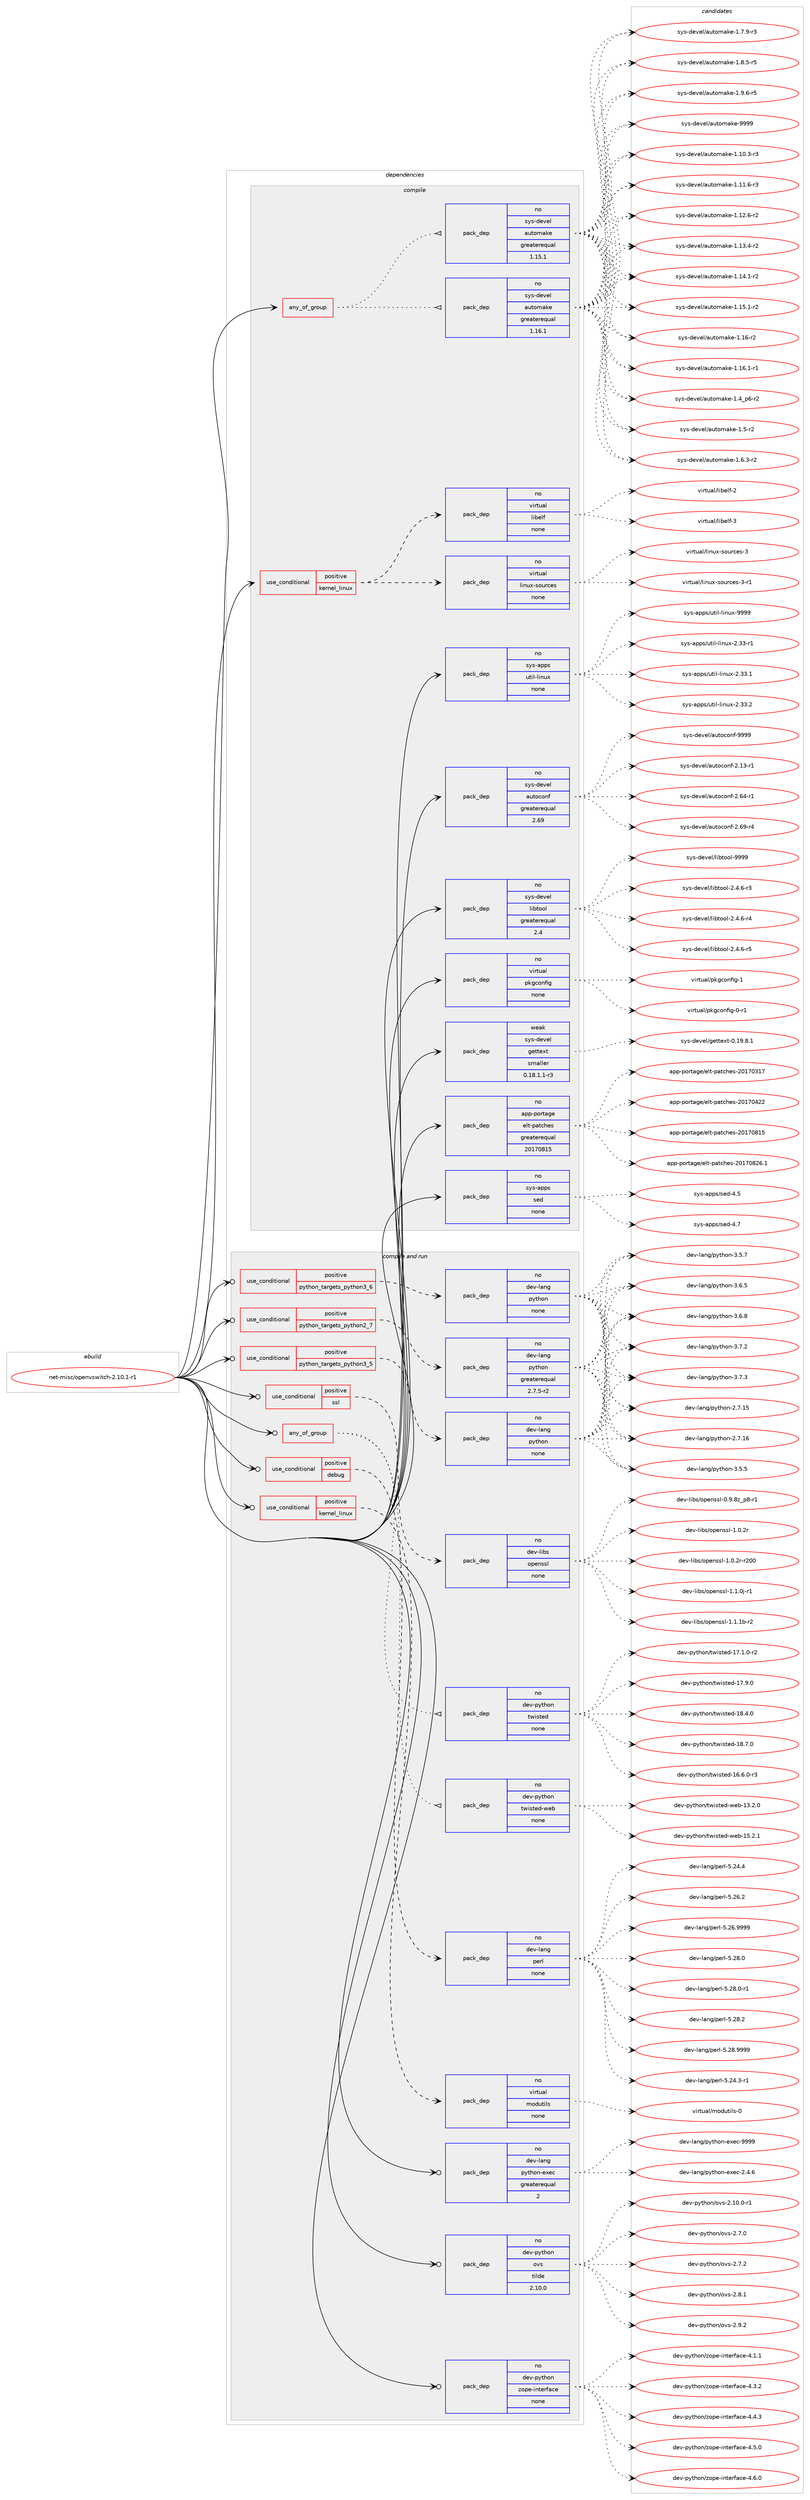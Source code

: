 digraph prolog {

# *************
# Graph options
# *************

newrank=true;
concentrate=true;
compound=true;
graph [rankdir=LR,fontname=Helvetica,fontsize=10,ranksep=1.5];#, ranksep=2.5, nodesep=0.2];
edge  [arrowhead=vee];
node  [fontname=Helvetica,fontsize=10];

# **********
# The ebuild
# **********

subgraph cluster_leftcol {
color=gray;
rank=same;
label=<<i>ebuild</i>>;
id [label="net-misc/openvswitch-2.10.1-r1", color=red, width=4, href="../net-misc/openvswitch-2.10.1-r1.svg"];
}

# ****************
# The dependencies
# ****************

subgraph cluster_midcol {
color=gray;
label=<<i>dependencies</i>>;
subgraph cluster_compile {
fillcolor="#eeeeee";
style=filled;
label=<<i>compile</i>>;
subgraph any38 {
dependency3304 [label=<<TABLE BORDER="0" CELLBORDER="1" CELLSPACING="0" CELLPADDING="4"><TR><TD CELLPADDING="10">any_of_group</TD></TR></TABLE>>, shape=none, color=red];subgraph pack2478 {
dependency3305 [label=<<TABLE BORDER="0" CELLBORDER="1" CELLSPACING="0" CELLPADDING="4" WIDTH="220"><TR><TD ROWSPAN="6" CELLPADDING="30">pack_dep</TD></TR><TR><TD WIDTH="110">no</TD></TR><TR><TD>sys-devel</TD></TR><TR><TD>automake</TD></TR><TR><TD>greaterequal</TD></TR><TR><TD>1.16.1</TD></TR></TABLE>>, shape=none, color=blue];
}
dependency3304:e -> dependency3305:w [weight=20,style="dotted",arrowhead="oinv"];
subgraph pack2479 {
dependency3306 [label=<<TABLE BORDER="0" CELLBORDER="1" CELLSPACING="0" CELLPADDING="4" WIDTH="220"><TR><TD ROWSPAN="6" CELLPADDING="30">pack_dep</TD></TR><TR><TD WIDTH="110">no</TD></TR><TR><TD>sys-devel</TD></TR><TR><TD>automake</TD></TR><TR><TD>greaterequal</TD></TR><TR><TD>1.15.1</TD></TR></TABLE>>, shape=none, color=blue];
}
dependency3304:e -> dependency3306:w [weight=20,style="dotted",arrowhead="oinv"];
}
id:e -> dependency3304:w [weight=20,style="solid",arrowhead="vee"];
subgraph cond783 {
dependency3307 [label=<<TABLE BORDER="0" CELLBORDER="1" CELLSPACING="0" CELLPADDING="4"><TR><TD ROWSPAN="3" CELLPADDING="10">use_conditional</TD></TR><TR><TD>positive</TD></TR><TR><TD>kernel_linux</TD></TR></TABLE>>, shape=none, color=red];
subgraph pack2480 {
dependency3308 [label=<<TABLE BORDER="0" CELLBORDER="1" CELLSPACING="0" CELLPADDING="4" WIDTH="220"><TR><TD ROWSPAN="6" CELLPADDING="30">pack_dep</TD></TR><TR><TD WIDTH="110">no</TD></TR><TR><TD>virtual</TD></TR><TR><TD>linux-sources</TD></TR><TR><TD>none</TD></TR><TR><TD></TD></TR></TABLE>>, shape=none, color=blue];
}
dependency3307:e -> dependency3308:w [weight=20,style="dashed",arrowhead="vee"];
subgraph pack2481 {
dependency3309 [label=<<TABLE BORDER="0" CELLBORDER="1" CELLSPACING="0" CELLPADDING="4" WIDTH="220"><TR><TD ROWSPAN="6" CELLPADDING="30">pack_dep</TD></TR><TR><TD WIDTH="110">no</TD></TR><TR><TD>virtual</TD></TR><TR><TD>libelf</TD></TR><TR><TD>none</TD></TR><TR><TD></TD></TR></TABLE>>, shape=none, color=blue];
}
dependency3307:e -> dependency3309:w [weight=20,style="dashed",arrowhead="vee"];
}
id:e -> dependency3307:w [weight=20,style="solid",arrowhead="vee"];
subgraph pack2482 {
dependency3310 [label=<<TABLE BORDER="0" CELLBORDER="1" CELLSPACING="0" CELLPADDING="4" WIDTH="220"><TR><TD ROWSPAN="6" CELLPADDING="30">pack_dep</TD></TR><TR><TD WIDTH="110">no</TD></TR><TR><TD>app-portage</TD></TR><TR><TD>elt-patches</TD></TR><TR><TD>greaterequal</TD></TR><TR><TD>20170815</TD></TR></TABLE>>, shape=none, color=blue];
}
id:e -> dependency3310:w [weight=20,style="solid",arrowhead="vee"];
subgraph pack2483 {
dependency3311 [label=<<TABLE BORDER="0" CELLBORDER="1" CELLSPACING="0" CELLPADDING="4" WIDTH="220"><TR><TD ROWSPAN="6" CELLPADDING="30">pack_dep</TD></TR><TR><TD WIDTH="110">no</TD></TR><TR><TD>sys-apps</TD></TR><TR><TD>sed</TD></TR><TR><TD>none</TD></TR><TR><TD></TD></TR></TABLE>>, shape=none, color=blue];
}
id:e -> dependency3311:w [weight=20,style="solid",arrowhead="vee"];
subgraph pack2484 {
dependency3312 [label=<<TABLE BORDER="0" CELLBORDER="1" CELLSPACING="0" CELLPADDING="4" WIDTH="220"><TR><TD ROWSPAN="6" CELLPADDING="30">pack_dep</TD></TR><TR><TD WIDTH="110">no</TD></TR><TR><TD>sys-apps</TD></TR><TR><TD>util-linux</TD></TR><TR><TD>none</TD></TR><TR><TD></TD></TR></TABLE>>, shape=none, color=blue];
}
id:e -> dependency3312:w [weight=20,style="solid",arrowhead="vee"];
subgraph pack2485 {
dependency3313 [label=<<TABLE BORDER="0" CELLBORDER="1" CELLSPACING="0" CELLPADDING="4" WIDTH="220"><TR><TD ROWSPAN="6" CELLPADDING="30">pack_dep</TD></TR><TR><TD WIDTH="110">no</TD></TR><TR><TD>sys-devel</TD></TR><TR><TD>autoconf</TD></TR><TR><TD>greaterequal</TD></TR><TR><TD>2.69</TD></TR></TABLE>>, shape=none, color=blue];
}
id:e -> dependency3313:w [weight=20,style="solid",arrowhead="vee"];
subgraph pack2486 {
dependency3314 [label=<<TABLE BORDER="0" CELLBORDER="1" CELLSPACING="0" CELLPADDING="4" WIDTH="220"><TR><TD ROWSPAN="6" CELLPADDING="30">pack_dep</TD></TR><TR><TD WIDTH="110">no</TD></TR><TR><TD>sys-devel</TD></TR><TR><TD>libtool</TD></TR><TR><TD>greaterequal</TD></TR><TR><TD>2.4</TD></TR></TABLE>>, shape=none, color=blue];
}
id:e -> dependency3314:w [weight=20,style="solid",arrowhead="vee"];
subgraph pack2487 {
dependency3315 [label=<<TABLE BORDER="0" CELLBORDER="1" CELLSPACING="0" CELLPADDING="4" WIDTH="220"><TR><TD ROWSPAN="6" CELLPADDING="30">pack_dep</TD></TR><TR><TD WIDTH="110">no</TD></TR><TR><TD>virtual</TD></TR><TR><TD>pkgconfig</TD></TR><TR><TD>none</TD></TR><TR><TD></TD></TR></TABLE>>, shape=none, color=blue];
}
id:e -> dependency3315:w [weight=20,style="solid",arrowhead="vee"];
subgraph pack2488 {
dependency3316 [label=<<TABLE BORDER="0" CELLBORDER="1" CELLSPACING="0" CELLPADDING="4" WIDTH="220"><TR><TD ROWSPAN="6" CELLPADDING="30">pack_dep</TD></TR><TR><TD WIDTH="110">weak</TD></TR><TR><TD>sys-devel</TD></TR><TR><TD>gettext</TD></TR><TR><TD>smaller</TD></TR><TR><TD>0.18.1.1-r3</TD></TR></TABLE>>, shape=none, color=blue];
}
id:e -> dependency3316:w [weight=20,style="solid",arrowhead="vee"];
}
subgraph cluster_compileandrun {
fillcolor="#eeeeee";
style=filled;
label=<<i>compile and run</i>>;
subgraph any39 {
dependency3317 [label=<<TABLE BORDER="0" CELLBORDER="1" CELLSPACING="0" CELLPADDING="4"><TR><TD CELLPADDING="10">any_of_group</TD></TR></TABLE>>, shape=none, color=red];subgraph pack2489 {
dependency3318 [label=<<TABLE BORDER="0" CELLBORDER="1" CELLSPACING="0" CELLPADDING="4" WIDTH="220"><TR><TD ROWSPAN="6" CELLPADDING="30">pack_dep</TD></TR><TR><TD WIDTH="110">no</TD></TR><TR><TD>dev-python</TD></TR><TR><TD>twisted</TD></TR><TR><TD>none</TD></TR><TR><TD></TD></TR></TABLE>>, shape=none, color=blue];
}
dependency3317:e -> dependency3318:w [weight=20,style="dotted",arrowhead="oinv"];
subgraph pack2490 {
dependency3319 [label=<<TABLE BORDER="0" CELLBORDER="1" CELLSPACING="0" CELLPADDING="4" WIDTH="220"><TR><TD ROWSPAN="6" CELLPADDING="30">pack_dep</TD></TR><TR><TD WIDTH="110">no</TD></TR><TR><TD>dev-python</TD></TR><TR><TD>twisted-web</TD></TR><TR><TD>none</TD></TR><TR><TD></TD></TR></TABLE>>, shape=none, color=blue];
}
dependency3317:e -> dependency3319:w [weight=20,style="dotted",arrowhead="oinv"];
}
id:e -> dependency3317:w [weight=20,style="solid",arrowhead="odotvee"];
subgraph cond784 {
dependency3320 [label=<<TABLE BORDER="0" CELLBORDER="1" CELLSPACING="0" CELLPADDING="4"><TR><TD ROWSPAN="3" CELLPADDING="10">use_conditional</TD></TR><TR><TD>positive</TD></TR><TR><TD>debug</TD></TR></TABLE>>, shape=none, color=red];
subgraph pack2491 {
dependency3321 [label=<<TABLE BORDER="0" CELLBORDER="1" CELLSPACING="0" CELLPADDING="4" WIDTH="220"><TR><TD ROWSPAN="6" CELLPADDING="30">pack_dep</TD></TR><TR><TD WIDTH="110">no</TD></TR><TR><TD>dev-lang</TD></TR><TR><TD>perl</TD></TR><TR><TD>none</TD></TR><TR><TD></TD></TR></TABLE>>, shape=none, color=blue];
}
dependency3320:e -> dependency3321:w [weight=20,style="dashed",arrowhead="vee"];
}
id:e -> dependency3320:w [weight=20,style="solid",arrowhead="odotvee"];
subgraph cond785 {
dependency3322 [label=<<TABLE BORDER="0" CELLBORDER="1" CELLSPACING="0" CELLPADDING="4"><TR><TD ROWSPAN="3" CELLPADDING="10">use_conditional</TD></TR><TR><TD>positive</TD></TR><TR><TD>kernel_linux</TD></TR></TABLE>>, shape=none, color=red];
subgraph pack2492 {
dependency3323 [label=<<TABLE BORDER="0" CELLBORDER="1" CELLSPACING="0" CELLPADDING="4" WIDTH="220"><TR><TD ROWSPAN="6" CELLPADDING="30">pack_dep</TD></TR><TR><TD WIDTH="110">no</TD></TR><TR><TD>virtual</TD></TR><TR><TD>modutils</TD></TR><TR><TD>none</TD></TR><TR><TD></TD></TR></TABLE>>, shape=none, color=blue];
}
dependency3322:e -> dependency3323:w [weight=20,style="dashed",arrowhead="vee"];
}
id:e -> dependency3322:w [weight=20,style="solid",arrowhead="odotvee"];
subgraph cond786 {
dependency3324 [label=<<TABLE BORDER="0" CELLBORDER="1" CELLSPACING="0" CELLPADDING="4"><TR><TD ROWSPAN="3" CELLPADDING="10">use_conditional</TD></TR><TR><TD>positive</TD></TR><TR><TD>python_targets_python2_7</TD></TR></TABLE>>, shape=none, color=red];
subgraph pack2493 {
dependency3325 [label=<<TABLE BORDER="0" CELLBORDER="1" CELLSPACING="0" CELLPADDING="4" WIDTH="220"><TR><TD ROWSPAN="6" CELLPADDING="30">pack_dep</TD></TR><TR><TD WIDTH="110">no</TD></TR><TR><TD>dev-lang</TD></TR><TR><TD>python</TD></TR><TR><TD>greaterequal</TD></TR><TR><TD>2.7.5-r2</TD></TR></TABLE>>, shape=none, color=blue];
}
dependency3324:e -> dependency3325:w [weight=20,style="dashed",arrowhead="vee"];
}
id:e -> dependency3324:w [weight=20,style="solid",arrowhead="odotvee"];
subgraph cond787 {
dependency3326 [label=<<TABLE BORDER="0" CELLBORDER="1" CELLSPACING="0" CELLPADDING="4"><TR><TD ROWSPAN="3" CELLPADDING="10">use_conditional</TD></TR><TR><TD>positive</TD></TR><TR><TD>python_targets_python3_5</TD></TR></TABLE>>, shape=none, color=red];
subgraph pack2494 {
dependency3327 [label=<<TABLE BORDER="0" CELLBORDER="1" CELLSPACING="0" CELLPADDING="4" WIDTH="220"><TR><TD ROWSPAN="6" CELLPADDING="30">pack_dep</TD></TR><TR><TD WIDTH="110">no</TD></TR><TR><TD>dev-lang</TD></TR><TR><TD>python</TD></TR><TR><TD>none</TD></TR><TR><TD></TD></TR></TABLE>>, shape=none, color=blue];
}
dependency3326:e -> dependency3327:w [weight=20,style="dashed",arrowhead="vee"];
}
id:e -> dependency3326:w [weight=20,style="solid",arrowhead="odotvee"];
subgraph cond788 {
dependency3328 [label=<<TABLE BORDER="0" CELLBORDER="1" CELLSPACING="0" CELLPADDING="4"><TR><TD ROWSPAN="3" CELLPADDING="10">use_conditional</TD></TR><TR><TD>positive</TD></TR><TR><TD>python_targets_python3_6</TD></TR></TABLE>>, shape=none, color=red];
subgraph pack2495 {
dependency3329 [label=<<TABLE BORDER="0" CELLBORDER="1" CELLSPACING="0" CELLPADDING="4" WIDTH="220"><TR><TD ROWSPAN="6" CELLPADDING="30">pack_dep</TD></TR><TR><TD WIDTH="110">no</TD></TR><TR><TD>dev-lang</TD></TR><TR><TD>python</TD></TR><TR><TD>none</TD></TR><TR><TD></TD></TR></TABLE>>, shape=none, color=blue];
}
dependency3328:e -> dependency3329:w [weight=20,style="dashed",arrowhead="vee"];
}
id:e -> dependency3328:w [weight=20,style="solid",arrowhead="odotvee"];
subgraph cond789 {
dependency3330 [label=<<TABLE BORDER="0" CELLBORDER="1" CELLSPACING="0" CELLPADDING="4"><TR><TD ROWSPAN="3" CELLPADDING="10">use_conditional</TD></TR><TR><TD>positive</TD></TR><TR><TD>ssl</TD></TR></TABLE>>, shape=none, color=red];
subgraph pack2496 {
dependency3331 [label=<<TABLE BORDER="0" CELLBORDER="1" CELLSPACING="0" CELLPADDING="4" WIDTH="220"><TR><TD ROWSPAN="6" CELLPADDING="30">pack_dep</TD></TR><TR><TD WIDTH="110">no</TD></TR><TR><TD>dev-libs</TD></TR><TR><TD>openssl</TD></TR><TR><TD>none</TD></TR><TR><TD></TD></TR></TABLE>>, shape=none, color=blue];
}
dependency3330:e -> dependency3331:w [weight=20,style="dashed",arrowhead="vee"];
}
id:e -> dependency3330:w [weight=20,style="solid",arrowhead="odotvee"];
subgraph pack2497 {
dependency3332 [label=<<TABLE BORDER="0" CELLBORDER="1" CELLSPACING="0" CELLPADDING="4" WIDTH="220"><TR><TD ROWSPAN="6" CELLPADDING="30">pack_dep</TD></TR><TR><TD WIDTH="110">no</TD></TR><TR><TD>dev-lang</TD></TR><TR><TD>python-exec</TD></TR><TR><TD>greaterequal</TD></TR><TR><TD>2</TD></TR></TABLE>>, shape=none, color=blue];
}
id:e -> dependency3332:w [weight=20,style="solid",arrowhead="odotvee"];
subgraph pack2498 {
dependency3333 [label=<<TABLE BORDER="0" CELLBORDER="1" CELLSPACING="0" CELLPADDING="4" WIDTH="220"><TR><TD ROWSPAN="6" CELLPADDING="30">pack_dep</TD></TR><TR><TD WIDTH="110">no</TD></TR><TR><TD>dev-python</TD></TR><TR><TD>ovs</TD></TR><TR><TD>tilde</TD></TR><TR><TD>2.10.0</TD></TR></TABLE>>, shape=none, color=blue];
}
id:e -> dependency3333:w [weight=20,style="solid",arrowhead="odotvee"];
subgraph pack2499 {
dependency3334 [label=<<TABLE BORDER="0" CELLBORDER="1" CELLSPACING="0" CELLPADDING="4" WIDTH="220"><TR><TD ROWSPAN="6" CELLPADDING="30">pack_dep</TD></TR><TR><TD WIDTH="110">no</TD></TR><TR><TD>dev-python</TD></TR><TR><TD>zope-interface</TD></TR><TR><TD>none</TD></TR><TR><TD></TD></TR></TABLE>>, shape=none, color=blue];
}
id:e -> dependency3334:w [weight=20,style="solid",arrowhead="odotvee"];
}
subgraph cluster_run {
fillcolor="#eeeeee";
style=filled;
label=<<i>run</i>>;
}
}

# **************
# The candidates
# **************

subgraph cluster_choices {
rank=same;
color=gray;
label=<<i>candidates</i>>;

subgraph choice2478 {
color=black;
nodesep=1;
choice11512111545100101118101108479711711611110997107101454946494846514511451 [label="sys-devel/automake-1.10.3-r3", color=red, width=4,href="../sys-devel/automake-1.10.3-r3.svg"];
choice11512111545100101118101108479711711611110997107101454946494946544511451 [label="sys-devel/automake-1.11.6-r3", color=red, width=4,href="../sys-devel/automake-1.11.6-r3.svg"];
choice11512111545100101118101108479711711611110997107101454946495046544511450 [label="sys-devel/automake-1.12.6-r2", color=red, width=4,href="../sys-devel/automake-1.12.6-r2.svg"];
choice11512111545100101118101108479711711611110997107101454946495146524511450 [label="sys-devel/automake-1.13.4-r2", color=red, width=4,href="../sys-devel/automake-1.13.4-r2.svg"];
choice11512111545100101118101108479711711611110997107101454946495246494511450 [label="sys-devel/automake-1.14.1-r2", color=red, width=4,href="../sys-devel/automake-1.14.1-r2.svg"];
choice11512111545100101118101108479711711611110997107101454946495346494511450 [label="sys-devel/automake-1.15.1-r2", color=red, width=4,href="../sys-devel/automake-1.15.1-r2.svg"];
choice1151211154510010111810110847971171161111099710710145494649544511450 [label="sys-devel/automake-1.16-r2", color=red, width=4,href="../sys-devel/automake-1.16-r2.svg"];
choice11512111545100101118101108479711711611110997107101454946495446494511449 [label="sys-devel/automake-1.16.1-r1", color=red, width=4,href="../sys-devel/automake-1.16.1-r1.svg"];
choice115121115451001011181011084797117116111109971071014549465295112544511450 [label="sys-devel/automake-1.4_p6-r2", color=red, width=4,href="../sys-devel/automake-1.4_p6-r2.svg"];
choice11512111545100101118101108479711711611110997107101454946534511450 [label="sys-devel/automake-1.5-r2", color=red, width=4,href="../sys-devel/automake-1.5-r2.svg"];
choice115121115451001011181011084797117116111109971071014549465446514511450 [label="sys-devel/automake-1.6.3-r2", color=red, width=4,href="../sys-devel/automake-1.6.3-r2.svg"];
choice115121115451001011181011084797117116111109971071014549465546574511451 [label="sys-devel/automake-1.7.9-r3", color=red, width=4,href="../sys-devel/automake-1.7.9-r3.svg"];
choice115121115451001011181011084797117116111109971071014549465646534511453 [label="sys-devel/automake-1.8.5-r5", color=red, width=4,href="../sys-devel/automake-1.8.5-r5.svg"];
choice115121115451001011181011084797117116111109971071014549465746544511453 [label="sys-devel/automake-1.9.6-r5", color=red, width=4,href="../sys-devel/automake-1.9.6-r5.svg"];
choice115121115451001011181011084797117116111109971071014557575757 [label="sys-devel/automake-9999", color=red, width=4,href="../sys-devel/automake-9999.svg"];
dependency3305:e -> choice11512111545100101118101108479711711611110997107101454946494846514511451:w [style=dotted,weight="100"];
dependency3305:e -> choice11512111545100101118101108479711711611110997107101454946494946544511451:w [style=dotted,weight="100"];
dependency3305:e -> choice11512111545100101118101108479711711611110997107101454946495046544511450:w [style=dotted,weight="100"];
dependency3305:e -> choice11512111545100101118101108479711711611110997107101454946495146524511450:w [style=dotted,weight="100"];
dependency3305:e -> choice11512111545100101118101108479711711611110997107101454946495246494511450:w [style=dotted,weight="100"];
dependency3305:e -> choice11512111545100101118101108479711711611110997107101454946495346494511450:w [style=dotted,weight="100"];
dependency3305:e -> choice1151211154510010111810110847971171161111099710710145494649544511450:w [style=dotted,weight="100"];
dependency3305:e -> choice11512111545100101118101108479711711611110997107101454946495446494511449:w [style=dotted,weight="100"];
dependency3305:e -> choice115121115451001011181011084797117116111109971071014549465295112544511450:w [style=dotted,weight="100"];
dependency3305:e -> choice11512111545100101118101108479711711611110997107101454946534511450:w [style=dotted,weight="100"];
dependency3305:e -> choice115121115451001011181011084797117116111109971071014549465446514511450:w [style=dotted,weight="100"];
dependency3305:e -> choice115121115451001011181011084797117116111109971071014549465546574511451:w [style=dotted,weight="100"];
dependency3305:e -> choice115121115451001011181011084797117116111109971071014549465646534511453:w [style=dotted,weight="100"];
dependency3305:e -> choice115121115451001011181011084797117116111109971071014549465746544511453:w [style=dotted,weight="100"];
dependency3305:e -> choice115121115451001011181011084797117116111109971071014557575757:w [style=dotted,weight="100"];
}
subgraph choice2479 {
color=black;
nodesep=1;
choice11512111545100101118101108479711711611110997107101454946494846514511451 [label="sys-devel/automake-1.10.3-r3", color=red, width=4,href="../sys-devel/automake-1.10.3-r3.svg"];
choice11512111545100101118101108479711711611110997107101454946494946544511451 [label="sys-devel/automake-1.11.6-r3", color=red, width=4,href="../sys-devel/automake-1.11.6-r3.svg"];
choice11512111545100101118101108479711711611110997107101454946495046544511450 [label="sys-devel/automake-1.12.6-r2", color=red, width=4,href="../sys-devel/automake-1.12.6-r2.svg"];
choice11512111545100101118101108479711711611110997107101454946495146524511450 [label="sys-devel/automake-1.13.4-r2", color=red, width=4,href="../sys-devel/automake-1.13.4-r2.svg"];
choice11512111545100101118101108479711711611110997107101454946495246494511450 [label="sys-devel/automake-1.14.1-r2", color=red, width=4,href="../sys-devel/automake-1.14.1-r2.svg"];
choice11512111545100101118101108479711711611110997107101454946495346494511450 [label="sys-devel/automake-1.15.1-r2", color=red, width=4,href="../sys-devel/automake-1.15.1-r2.svg"];
choice1151211154510010111810110847971171161111099710710145494649544511450 [label="sys-devel/automake-1.16-r2", color=red, width=4,href="../sys-devel/automake-1.16-r2.svg"];
choice11512111545100101118101108479711711611110997107101454946495446494511449 [label="sys-devel/automake-1.16.1-r1", color=red, width=4,href="../sys-devel/automake-1.16.1-r1.svg"];
choice115121115451001011181011084797117116111109971071014549465295112544511450 [label="sys-devel/automake-1.4_p6-r2", color=red, width=4,href="../sys-devel/automake-1.4_p6-r2.svg"];
choice11512111545100101118101108479711711611110997107101454946534511450 [label="sys-devel/automake-1.5-r2", color=red, width=4,href="../sys-devel/automake-1.5-r2.svg"];
choice115121115451001011181011084797117116111109971071014549465446514511450 [label="sys-devel/automake-1.6.3-r2", color=red, width=4,href="../sys-devel/automake-1.6.3-r2.svg"];
choice115121115451001011181011084797117116111109971071014549465546574511451 [label="sys-devel/automake-1.7.9-r3", color=red, width=4,href="../sys-devel/automake-1.7.9-r3.svg"];
choice115121115451001011181011084797117116111109971071014549465646534511453 [label="sys-devel/automake-1.8.5-r5", color=red, width=4,href="../sys-devel/automake-1.8.5-r5.svg"];
choice115121115451001011181011084797117116111109971071014549465746544511453 [label="sys-devel/automake-1.9.6-r5", color=red, width=4,href="../sys-devel/automake-1.9.6-r5.svg"];
choice115121115451001011181011084797117116111109971071014557575757 [label="sys-devel/automake-9999", color=red, width=4,href="../sys-devel/automake-9999.svg"];
dependency3306:e -> choice11512111545100101118101108479711711611110997107101454946494846514511451:w [style=dotted,weight="100"];
dependency3306:e -> choice11512111545100101118101108479711711611110997107101454946494946544511451:w [style=dotted,weight="100"];
dependency3306:e -> choice11512111545100101118101108479711711611110997107101454946495046544511450:w [style=dotted,weight="100"];
dependency3306:e -> choice11512111545100101118101108479711711611110997107101454946495146524511450:w [style=dotted,weight="100"];
dependency3306:e -> choice11512111545100101118101108479711711611110997107101454946495246494511450:w [style=dotted,weight="100"];
dependency3306:e -> choice11512111545100101118101108479711711611110997107101454946495346494511450:w [style=dotted,weight="100"];
dependency3306:e -> choice1151211154510010111810110847971171161111099710710145494649544511450:w [style=dotted,weight="100"];
dependency3306:e -> choice11512111545100101118101108479711711611110997107101454946495446494511449:w [style=dotted,weight="100"];
dependency3306:e -> choice115121115451001011181011084797117116111109971071014549465295112544511450:w [style=dotted,weight="100"];
dependency3306:e -> choice11512111545100101118101108479711711611110997107101454946534511450:w [style=dotted,weight="100"];
dependency3306:e -> choice115121115451001011181011084797117116111109971071014549465446514511450:w [style=dotted,weight="100"];
dependency3306:e -> choice115121115451001011181011084797117116111109971071014549465546574511451:w [style=dotted,weight="100"];
dependency3306:e -> choice115121115451001011181011084797117116111109971071014549465646534511453:w [style=dotted,weight="100"];
dependency3306:e -> choice115121115451001011181011084797117116111109971071014549465746544511453:w [style=dotted,weight="100"];
dependency3306:e -> choice115121115451001011181011084797117116111109971071014557575757:w [style=dotted,weight="100"];
}
subgraph choice2480 {
color=black;
nodesep=1;
choice118105114116117971084710810511011712045115111117114991011154551 [label="virtual/linux-sources-3", color=red, width=4,href="../virtual/linux-sources-3.svg"];
choice1181051141161179710847108105110117120451151111171149910111545514511449 [label="virtual/linux-sources-3-r1", color=red, width=4,href="../virtual/linux-sources-3-r1.svg"];
dependency3308:e -> choice118105114116117971084710810511011712045115111117114991011154551:w [style=dotted,weight="100"];
dependency3308:e -> choice1181051141161179710847108105110117120451151111171149910111545514511449:w [style=dotted,weight="100"];
}
subgraph choice2481 {
color=black;
nodesep=1;
choice1181051141161179710847108105981011081024550 [label="virtual/libelf-2", color=red, width=4,href="../virtual/libelf-2.svg"];
choice1181051141161179710847108105981011081024551 [label="virtual/libelf-3", color=red, width=4,href="../virtual/libelf-3.svg"];
dependency3309:e -> choice1181051141161179710847108105981011081024550:w [style=dotted,weight="100"];
dependency3309:e -> choice1181051141161179710847108105981011081024551:w [style=dotted,weight="100"];
}
subgraph choice2482 {
color=black;
nodesep=1;
choice97112112451121111141169710310147101108116451129711699104101115455048495548514955 [label="app-portage/elt-patches-20170317", color=red, width=4,href="../app-portage/elt-patches-20170317.svg"];
choice97112112451121111141169710310147101108116451129711699104101115455048495548525050 [label="app-portage/elt-patches-20170422", color=red, width=4,href="../app-portage/elt-patches-20170422.svg"];
choice97112112451121111141169710310147101108116451129711699104101115455048495548564953 [label="app-portage/elt-patches-20170815", color=red, width=4,href="../app-portage/elt-patches-20170815.svg"];
choice971121124511211111411697103101471011081164511297116991041011154550484955485650544649 [label="app-portage/elt-patches-20170826.1", color=red, width=4,href="../app-portage/elt-patches-20170826.1.svg"];
dependency3310:e -> choice97112112451121111141169710310147101108116451129711699104101115455048495548514955:w [style=dotted,weight="100"];
dependency3310:e -> choice97112112451121111141169710310147101108116451129711699104101115455048495548525050:w [style=dotted,weight="100"];
dependency3310:e -> choice97112112451121111141169710310147101108116451129711699104101115455048495548564953:w [style=dotted,weight="100"];
dependency3310:e -> choice971121124511211111411697103101471011081164511297116991041011154550484955485650544649:w [style=dotted,weight="100"];
}
subgraph choice2483 {
color=black;
nodesep=1;
choice11512111545971121121154711510110045524653 [label="sys-apps/sed-4.5", color=red, width=4,href="../sys-apps/sed-4.5.svg"];
choice11512111545971121121154711510110045524655 [label="sys-apps/sed-4.7", color=red, width=4,href="../sys-apps/sed-4.7.svg"];
dependency3311:e -> choice11512111545971121121154711510110045524653:w [style=dotted,weight="100"];
dependency3311:e -> choice11512111545971121121154711510110045524655:w [style=dotted,weight="100"];
}
subgraph choice2484 {
color=black;
nodesep=1;
choice1151211154597112112115471171161051084510810511011712045504651514511449 [label="sys-apps/util-linux-2.33-r1", color=red, width=4,href="../sys-apps/util-linux-2.33-r1.svg"];
choice1151211154597112112115471171161051084510810511011712045504651514649 [label="sys-apps/util-linux-2.33.1", color=red, width=4,href="../sys-apps/util-linux-2.33.1.svg"];
choice1151211154597112112115471171161051084510810511011712045504651514650 [label="sys-apps/util-linux-2.33.2", color=red, width=4,href="../sys-apps/util-linux-2.33.2.svg"];
choice115121115459711211211547117116105108451081051101171204557575757 [label="sys-apps/util-linux-9999", color=red, width=4,href="../sys-apps/util-linux-9999.svg"];
dependency3312:e -> choice1151211154597112112115471171161051084510810511011712045504651514511449:w [style=dotted,weight="100"];
dependency3312:e -> choice1151211154597112112115471171161051084510810511011712045504651514649:w [style=dotted,weight="100"];
dependency3312:e -> choice1151211154597112112115471171161051084510810511011712045504651514650:w [style=dotted,weight="100"];
dependency3312:e -> choice115121115459711211211547117116105108451081051101171204557575757:w [style=dotted,weight="100"];
}
subgraph choice2485 {
color=black;
nodesep=1;
choice1151211154510010111810110847971171161119911111010245504649514511449 [label="sys-devel/autoconf-2.13-r1", color=red, width=4,href="../sys-devel/autoconf-2.13-r1.svg"];
choice1151211154510010111810110847971171161119911111010245504654524511449 [label="sys-devel/autoconf-2.64-r1", color=red, width=4,href="../sys-devel/autoconf-2.64-r1.svg"];
choice1151211154510010111810110847971171161119911111010245504654574511452 [label="sys-devel/autoconf-2.69-r4", color=red, width=4,href="../sys-devel/autoconf-2.69-r4.svg"];
choice115121115451001011181011084797117116111991111101024557575757 [label="sys-devel/autoconf-9999", color=red, width=4,href="../sys-devel/autoconf-9999.svg"];
dependency3313:e -> choice1151211154510010111810110847971171161119911111010245504649514511449:w [style=dotted,weight="100"];
dependency3313:e -> choice1151211154510010111810110847971171161119911111010245504654524511449:w [style=dotted,weight="100"];
dependency3313:e -> choice1151211154510010111810110847971171161119911111010245504654574511452:w [style=dotted,weight="100"];
dependency3313:e -> choice115121115451001011181011084797117116111991111101024557575757:w [style=dotted,weight="100"];
}
subgraph choice2486 {
color=black;
nodesep=1;
choice1151211154510010111810110847108105981161111111084550465246544511451 [label="sys-devel/libtool-2.4.6-r3", color=red, width=4,href="../sys-devel/libtool-2.4.6-r3.svg"];
choice1151211154510010111810110847108105981161111111084550465246544511452 [label="sys-devel/libtool-2.4.6-r4", color=red, width=4,href="../sys-devel/libtool-2.4.6-r4.svg"];
choice1151211154510010111810110847108105981161111111084550465246544511453 [label="sys-devel/libtool-2.4.6-r5", color=red, width=4,href="../sys-devel/libtool-2.4.6-r5.svg"];
choice1151211154510010111810110847108105981161111111084557575757 [label="sys-devel/libtool-9999", color=red, width=4,href="../sys-devel/libtool-9999.svg"];
dependency3314:e -> choice1151211154510010111810110847108105981161111111084550465246544511451:w [style=dotted,weight="100"];
dependency3314:e -> choice1151211154510010111810110847108105981161111111084550465246544511452:w [style=dotted,weight="100"];
dependency3314:e -> choice1151211154510010111810110847108105981161111111084550465246544511453:w [style=dotted,weight="100"];
dependency3314:e -> choice1151211154510010111810110847108105981161111111084557575757:w [style=dotted,weight="100"];
}
subgraph choice2487 {
color=black;
nodesep=1;
choice11810511411611797108471121071039911111010210510345484511449 [label="virtual/pkgconfig-0-r1", color=red, width=4,href="../virtual/pkgconfig-0-r1.svg"];
choice1181051141161179710847112107103991111101021051034549 [label="virtual/pkgconfig-1", color=red, width=4,href="../virtual/pkgconfig-1.svg"];
dependency3315:e -> choice11810511411611797108471121071039911111010210510345484511449:w [style=dotted,weight="100"];
dependency3315:e -> choice1181051141161179710847112107103991111101021051034549:w [style=dotted,weight="100"];
}
subgraph choice2488 {
color=black;
nodesep=1;
choice1151211154510010111810110847103101116116101120116454846495746564649 [label="sys-devel/gettext-0.19.8.1", color=red, width=4,href="../sys-devel/gettext-0.19.8.1.svg"];
dependency3316:e -> choice1151211154510010111810110847103101116116101120116454846495746564649:w [style=dotted,weight="100"];
}
subgraph choice2489 {
color=black;
nodesep=1;
choice1001011184511212111610411111047116119105115116101100454954465446484511451 [label="dev-python/twisted-16.6.0-r3", color=red, width=4,href="../dev-python/twisted-16.6.0-r3.svg"];
choice1001011184511212111610411111047116119105115116101100454955464946484511450 [label="dev-python/twisted-17.1.0-r2", color=red, width=4,href="../dev-python/twisted-17.1.0-r2.svg"];
choice100101118451121211161041111104711611910511511610110045495546574648 [label="dev-python/twisted-17.9.0", color=red, width=4,href="../dev-python/twisted-17.9.0.svg"];
choice100101118451121211161041111104711611910511511610110045495646524648 [label="dev-python/twisted-18.4.0", color=red, width=4,href="../dev-python/twisted-18.4.0.svg"];
choice100101118451121211161041111104711611910511511610110045495646554648 [label="dev-python/twisted-18.7.0", color=red, width=4,href="../dev-python/twisted-18.7.0.svg"];
dependency3318:e -> choice1001011184511212111610411111047116119105115116101100454954465446484511451:w [style=dotted,weight="100"];
dependency3318:e -> choice1001011184511212111610411111047116119105115116101100454955464946484511450:w [style=dotted,weight="100"];
dependency3318:e -> choice100101118451121211161041111104711611910511511610110045495546574648:w [style=dotted,weight="100"];
dependency3318:e -> choice100101118451121211161041111104711611910511511610110045495646524648:w [style=dotted,weight="100"];
dependency3318:e -> choice100101118451121211161041111104711611910511511610110045495646554648:w [style=dotted,weight="100"];
}
subgraph choice2490 {
color=black;
nodesep=1;
choice1001011184511212111610411111047116119105115116101100451191019845495146504648 [label="dev-python/twisted-web-13.2.0", color=red, width=4,href="../dev-python/twisted-web-13.2.0.svg"];
choice1001011184511212111610411111047116119105115116101100451191019845495346504649 [label="dev-python/twisted-web-15.2.1", color=red, width=4,href="../dev-python/twisted-web-15.2.1.svg"];
dependency3319:e -> choice1001011184511212111610411111047116119105115116101100451191019845495146504648:w [style=dotted,weight="100"];
dependency3319:e -> choice1001011184511212111610411111047116119105115116101100451191019845495346504649:w [style=dotted,weight="100"];
}
subgraph choice2491 {
color=black;
nodesep=1;
choice100101118451089711010347112101114108455346505246514511449 [label="dev-lang/perl-5.24.3-r1", color=red, width=4,href="../dev-lang/perl-5.24.3-r1.svg"];
choice10010111845108971101034711210111410845534650524652 [label="dev-lang/perl-5.24.4", color=red, width=4,href="../dev-lang/perl-5.24.4.svg"];
choice10010111845108971101034711210111410845534650544650 [label="dev-lang/perl-5.26.2", color=red, width=4,href="../dev-lang/perl-5.26.2.svg"];
choice10010111845108971101034711210111410845534650544657575757 [label="dev-lang/perl-5.26.9999", color=red, width=4,href="../dev-lang/perl-5.26.9999.svg"];
choice10010111845108971101034711210111410845534650564648 [label="dev-lang/perl-5.28.0", color=red, width=4,href="../dev-lang/perl-5.28.0.svg"];
choice100101118451089711010347112101114108455346505646484511449 [label="dev-lang/perl-5.28.0-r1", color=red, width=4,href="../dev-lang/perl-5.28.0-r1.svg"];
choice10010111845108971101034711210111410845534650564650 [label="dev-lang/perl-5.28.2", color=red, width=4,href="../dev-lang/perl-5.28.2.svg"];
choice10010111845108971101034711210111410845534650564657575757 [label="dev-lang/perl-5.28.9999", color=red, width=4,href="../dev-lang/perl-5.28.9999.svg"];
dependency3321:e -> choice100101118451089711010347112101114108455346505246514511449:w [style=dotted,weight="100"];
dependency3321:e -> choice10010111845108971101034711210111410845534650524652:w [style=dotted,weight="100"];
dependency3321:e -> choice10010111845108971101034711210111410845534650544650:w [style=dotted,weight="100"];
dependency3321:e -> choice10010111845108971101034711210111410845534650544657575757:w [style=dotted,weight="100"];
dependency3321:e -> choice10010111845108971101034711210111410845534650564648:w [style=dotted,weight="100"];
dependency3321:e -> choice100101118451089711010347112101114108455346505646484511449:w [style=dotted,weight="100"];
dependency3321:e -> choice10010111845108971101034711210111410845534650564650:w [style=dotted,weight="100"];
dependency3321:e -> choice10010111845108971101034711210111410845534650564657575757:w [style=dotted,weight="100"];
}
subgraph choice2492 {
color=black;
nodesep=1;
choice11810511411611797108471091111001171161051081154548 [label="virtual/modutils-0", color=red, width=4,href="../virtual/modutils-0.svg"];
dependency3323:e -> choice11810511411611797108471091111001171161051081154548:w [style=dotted,weight="100"];
}
subgraph choice2493 {
color=black;
nodesep=1;
choice10010111845108971101034711212111610411111045504655464953 [label="dev-lang/python-2.7.15", color=red, width=4,href="../dev-lang/python-2.7.15.svg"];
choice10010111845108971101034711212111610411111045504655464954 [label="dev-lang/python-2.7.16", color=red, width=4,href="../dev-lang/python-2.7.16.svg"];
choice100101118451089711010347112121116104111110455146534653 [label="dev-lang/python-3.5.5", color=red, width=4,href="../dev-lang/python-3.5.5.svg"];
choice100101118451089711010347112121116104111110455146534655 [label="dev-lang/python-3.5.7", color=red, width=4,href="../dev-lang/python-3.5.7.svg"];
choice100101118451089711010347112121116104111110455146544653 [label="dev-lang/python-3.6.5", color=red, width=4,href="../dev-lang/python-3.6.5.svg"];
choice100101118451089711010347112121116104111110455146544656 [label="dev-lang/python-3.6.8", color=red, width=4,href="../dev-lang/python-3.6.8.svg"];
choice100101118451089711010347112121116104111110455146554650 [label="dev-lang/python-3.7.2", color=red, width=4,href="../dev-lang/python-3.7.2.svg"];
choice100101118451089711010347112121116104111110455146554651 [label="dev-lang/python-3.7.3", color=red, width=4,href="../dev-lang/python-3.7.3.svg"];
dependency3325:e -> choice10010111845108971101034711212111610411111045504655464953:w [style=dotted,weight="100"];
dependency3325:e -> choice10010111845108971101034711212111610411111045504655464954:w [style=dotted,weight="100"];
dependency3325:e -> choice100101118451089711010347112121116104111110455146534653:w [style=dotted,weight="100"];
dependency3325:e -> choice100101118451089711010347112121116104111110455146534655:w [style=dotted,weight="100"];
dependency3325:e -> choice100101118451089711010347112121116104111110455146544653:w [style=dotted,weight="100"];
dependency3325:e -> choice100101118451089711010347112121116104111110455146544656:w [style=dotted,weight="100"];
dependency3325:e -> choice100101118451089711010347112121116104111110455146554650:w [style=dotted,weight="100"];
dependency3325:e -> choice100101118451089711010347112121116104111110455146554651:w [style=dotted,weight="100"];
}
subgraph choice2494 {
color=black;
nodesep=1;
choice10010111845108971101034711212111610411111045504655464953 [label="dev-lang/python-2.7.15", color=red, width=4,href="../dev-lang/python-2.7.15.svg"];
choice10010111845108971101034711212111610411111045504655464954 [label="dev-lang/python-2.7.16", color=red, width=4,href="../dev-lang/python-2.7.16.svg"];
choice100101118451089711010347112121116104111110455146534653 [label="dev-lang/python-3.5.5", color=red, width=4,href="../dev-lang/python-3.5.5.svg"];
choice100101118451089711010347112121116104111110455146534655 [label="dev-lang/python-3.5.7", color=red, width=4,href="../dev-lang/python-3.5.7.svg"];
choice100101118451089711010347112121116104111110455146544653 [label="dev-lang/python-3.6.5", color=red, width=4,href="../dev-lang/python-3.6.5.svg"];
choice100101118451089711010347112121116104111110455146544656 [label="dev-lang/python-3.6.8", color=red, width=4,href="../dev-lang/python-3.6.8.svg"];
choice100101118451089711010347112121116104111110455146554650 [label="dev-lang/python-3.7.2", color=red, width=4,href="../dev-lang/python-3.7.2.svg"];
choice100101118451089711010347112121116104111110455146554651 [label="dev-lang/python-3.7.3", color=red, width=4,href="../dev-lang/python-3.7.3.svg"];
dependency3327:e -> choice10010111845108971101034711212111610411111045504655464953:w [style=dotted,weight="100"];
dependency3327:e -> choice10010111845108971101034711212111610411111045504655464954:w [style=dotted,weight="100"];
dependency3327:e -> choice100101118451089711010347112121116104111110455146534653:w [style=dotted,weight="100"];
dependency3327:e -> choice100101118451089711010347112121116104111110455146534655:w [style=dotted,weight="100"];
dependency3327:e -> choice100101118451089711010347112121116104111110455146544653:w [style=dotted,weight="100"];
dependency3327:e -> choice100101118451089711010347112121116104111110455146544656:w [style=dotted,weight="100"];
dependency3327:e -> choice100101118451089711010347112121116104111110455146554650:w [style=dotted,weight="100"];
dependency3327:e -> choice100101118451089711010347112121116104111110455146554651:w [style=dotted,weight="100"];
}
subgraph choice2495 {
color=black;
nodesep=1;
choice10010111845108971101034711212111610411111045504655464953 [label="dev-lang/python-2.7.15", color=red, width=4,href="../dev-lang/python-2.7.15.svg"];
choice10010111845108971101034711212111610411111045504655464954 [label="dev-lang/python-2.7.16", color=red, width=4,href="../dev-lang/python-2.7.16.svg"];
choice100101118451089711010347112121116104111110455146534653 [label="dev-lang/python-3.5.5", color=red, width=4,href="../dev-lang/python-3.5.5.svg"];
choice100101118451089711010347112121116104111110455146534655 [label="dev-lang/python-3.5.7", color=red, width=4,href="../dev-lang/python-3.5.7.svg"];
choice100101118451089711010347112121116104111110455146544653 [label="dev-lang/python-3.6.5", color=red, width=4,href="../dev-lang/python-3.6.5.svg"];
choice100101118451089711010347112121116104111110455146544656 [label="dev-lang/python-3.6.8", color=red, width=4,href="../dev-lang/python-3.6.8.svg"];
choice100101118451089711010347112121116104111110455146554650 [label="dev-lang/python-3.7.2", color=red, width=4,href="../dev-lang/python-3.7.2.svg"];
choice100101118451089711010347112121116104111110455146554651 [label="dev-lang/python-3.7.3", color=red, width=4,href="../dev-lang/python-3.7.3.svg"];
dependency3329:e -> choice10010111845108971101034711212111610411111045504655464953:w [style=dotted,weight="100"];
dependency3329:e -> choice10010111845108971101034711212111610411111045504655464954:w [style=dotted,weight="100"];
dependency3329:e -> choice100101118451089711010347112121116104111110455146534653:w [style=dotted,weight="100"];
dependency3329:e -> choice100101118451089711010347112121116104111110455146534655:w [style=dotted,weight="100"];
dependency3329:e -> choice100101118451089711010347112121116104111110455146544653:w [style=dotted,weight="100"];
dependency3329:e -> choice100101118451089711010347112121116104111110455146544656:w [style=dotted,weight="100"];
dependency3329:e -> choice100101118451089711010347112121116104111110455146554650:w [style=dotted,weight="100"];
dependency3329:e -> choice100101118451089711010347112121116104111110455146554651:w [style=dotted,weight="100"];
}
subgraph choice2496 {
color=black;
nodesep=1;
choice10010111845108105981154711111210111011511510845484657465612295112564511449 [label="dev-libs/openssl-0.9.8z_p8-r1", color=red, width=4,href="../dev-libs/openssl-0.9.8z_p8-r1.svg"];
choice100101118451081059811547111112101110115115108454946484650114 [label="dev-libs/openssl-1.0.2r", color=red, width=4,href="../dev-libs/openssl-1.0.2r.svg"];
choice10010111845108105981154711111210111011511510845494648465011445114504848 [label="dev-libs/openssl-1.0.2r-r200", color=red, width=4,href="../dev-libs/openssl-1.0.2r-r200.svg"];
choice1001011184510810598115471111121011101151151084549464946481064511449 [label="dev-libs/openssl-1.1.0j-r1", color=red, width=4,href="../dev-libs/openssl-1.1.0j-r1.svg"];
choice100101118451081059811547111112101110115115108454946494649984511450 [label="dev-libs/openssl-1.1.1b-r2", color=red, width=4,href="../dev-libs/openssl-1.1.1b-r2.svg"];
dependency3331:e -> choice10010111845108105981154711111210111011511510845484657465612295112564511449:w [style=dotted,weight="100"];
dependency3331:e -> choice100101118451081059811547111112101110115115108454946484650114:w [style=dotted,weight="100"];
dependency3331:e -> choice10010111845108105981154711111210111011511510845494648465011445114504848:w [style=dotted,weight="100"];
dependency3331:e -> choice1001011184510810598115471111121011101151151084549464946481064511449:w [style=dotted,weight="100"];
dependency3331:e -> choice100101118451081059811547111112101110115115108454946494649984511450:w [style=dotted,weight="100"];
}
subgraph choice2497 {
color=black;
nodesep=1;
choice1001011184510897110103471121211161041111104510112010199455046524654 [label="dev-lang/python-exec-2.4.6", color=red, width=4,href="../dev-lang/python-exec-2.4.6.svg"];
choice10010111845108971101034711212111610411111045101120101994557575757 [label="dev-lang/python-exec-9999", color=red, width=4,href="../dev-lang/python-exec-9999.svg"];
dependency3332:e -> choice1001011184510897110103471121211161041111104510112010199455046524654:w [style=dotted,weight="100"];
dependency3332:e -> choice10010111845108971101034711212111610411111045101120101994557575757:w [style=dotted,weight="100"];
}
subgraph choice2498 {
color=black;
nodesep=1;
choice1001011184511212111610411111047111118115455046494846484511449 [label="dev-python/ovs-2.10.0-r1", color=red, width=4,href="../dev-python/ovs-2.10.0-r1.svg"];
choice1001011184511212111610411111047111118115455046554648 [label="dev-python/ovs-2.7.0", color=red, width=4,href="../dev-python/ovs-2.7.0.svg"];
choice1001011184511212111610411111047111118115455046554650 [label="dev-python/ovs-2.7.2", color=red, width=4,href="../dev-python/ovs-2.7.2.svg"];
choice1001011184511212111610411111047111118115455046564649 [label="dev-python/ovs-2.8.1", color=red, width=4,href="../dev-python/ovs-2.8.1.svg"];
choice1001011184511212111610411111047111118115455046574650 [label="dev-python/ovs-2.9.2", color=red, width=4,href="../dev-python/ovs-2.9.2.svg"];
dependency3333:e -> choice1001011184511212111610411111047111118115455046494846484511449:w [style=dotted,weight="100"];
dependency3333:e -> choice1001011184511212111610411111047111118115455046554648:w [style=dotted,weight="100"];
dependency3333:e -> choice1001011184511212111610411111047111118115455046554650:w [style=dotted,weight="100"];
dependency3333:e -> choice1001011184511212111610411111047111118115455046564649:w [style=dotted,weight="100"];
dependency3333:e -> choice1001011184511212111610411111047111118115455046574650:w [style=dotted,weight="100"];
}
subgraph choice2499 {
color=black;
nodesep=1;
choice1001011184511212111610411111047122111112101451051101161011141029799101455246494649 [label="dev-python/zope-interface-4.1.1", color=red, width=4,href="../dev-python/zope-interface-4.1.1.svg"];
choice1001011184511212111610411111047122111112101451051101161011141029799101455246514650 [label="dev-python/zope-interface-4.3.2", color=red, width=4,href="../dev-python/zope-interface-4.3.2.svg"];
choice1001011184511212111610411111047122111112101451051101161011141029799101455246524651 [label="dev-python/zope-interface-4.4.3", color=red, width=4,href="../dev-python/zope-interface-4.4.3.svg"];
choice1001011184511212111610411111047122111112101451051101161011141029799101455246534648 [label="dev-python/zope-interface-4.5.0", color=red, width=4,href="../dev-python/zope-interface-4.5.0.svg"];
choice1001011184511212111610411111047122111112101451051101161011141029799101455246544648 [label="dev-python/zope-interface-4.6.0", color=red, width=4,href="../dev-python/zope-interface-4.6.0.svg"];
dependency3334:e -> choice1001011184511212111610411111047122111112101451051101161011141029799101455246494649:w [style=dotted,weight="100"];
dependency3334:e -> choice1001011184511212111610411111047122111112101451051101161011141029799101455246514650:w [style=dotted,weight="100"];
dependency3334:e -> choice1001011184511212111610411111047122111112101451051101161011141029799101455246524651:w [style=dotted,weight="100"];
dependency3334:e -> choice1001011184511212111610411111047122111112101451051101161011141029799101455246534648:w [style=dotted,weight="100"];
dependency3334:e -> choice1001011184511212111610411111047122111112101451051101161011141029799101455246544648:w [style=dotted,weight="100"];
}
}

}
